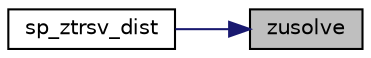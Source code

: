 digraph "zusolve"
{
 // LATEX_PDF_SIZE
  edge [fontname="Helvetica",fontsize="10",labelfontname="Helvetica",labelfontsize="10"];
  node [fontname="Helvetica",fontsize="10",shape=record];
  rankdir="RL";
  Node1 [label="zusolve",height=0.2,width=0.4,color="black", fillcolor="grey75", style="filled", fontcolor="black",tooltip=" "];
  Node1 -> Node2 [dir="back",color="midnightblue",fontsize="10",style="solid",fontname="Helvetica"];
  Node2 [label="sp_ztrsv_dist",height=0.2,width=0.4,color="black", fillcolor="white", style="filled",URL="$superlu__zdefs_8h.html#a160fdcb5b0976d81d1bd7068ec15aeb4",tooltip=" "];
}
